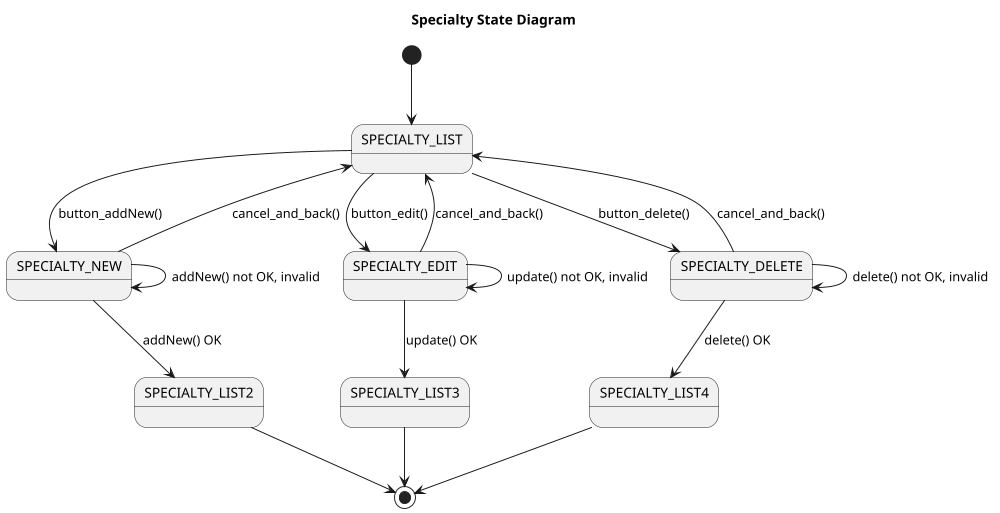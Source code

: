 @startuml

title Specialty State Diagram

'https://plantuml.com/state-diagram

' left to right direction
top to bottom direction

scale 1000 width

[*] --> SPECIALTY_LIST

SPECIALTY_LIST --> SPECIALTY_NEW : button_addNew()
SPECIALTY_LIST --> SPECIALTY_EDIT: button_edit()
SPECIALTY_LIST --> SPECIALTY_DELETE: button_delete()

SPECIALTY_NEW --> SPECIALTY_LIST: cancel_and_back()
SPECIALTY_NEW --> SPECIALTY_LIST2: addNew() OK

SPECIALTY_EDIT --> SPECIALTY_LIST: cancel_and_back()
SPECIALTY_EDIT --> SPECIALTY_LIST3: update() OK

SPECIALTY_DELETE --> SPECIALTY_LIST: cancel_and_back()
SPECIALTY_DELETE --> SPECIALTY_LIST4: delete() OK

SPECIALTY_LIST2 --> [*]
SPECIALTY_LIST3 --> [*]
SPECIALTY_LIST4 --> [*]


state SPECIALTY_NEW {
    SPECIALTY_NEW --> SPECIALTY_NEW : addNew() not OK, invalid
}
state SPECIALTY_EDIT {
    SPECIALTY_EDIT --> SPECIALTY_EDIT: update() not OK, invalid
}
state SPECIALTY_DELETE {
    SPECIALTY_DELETE --> SPECIALTY_DELETE: delete() not OK, invalid
}


@enduml